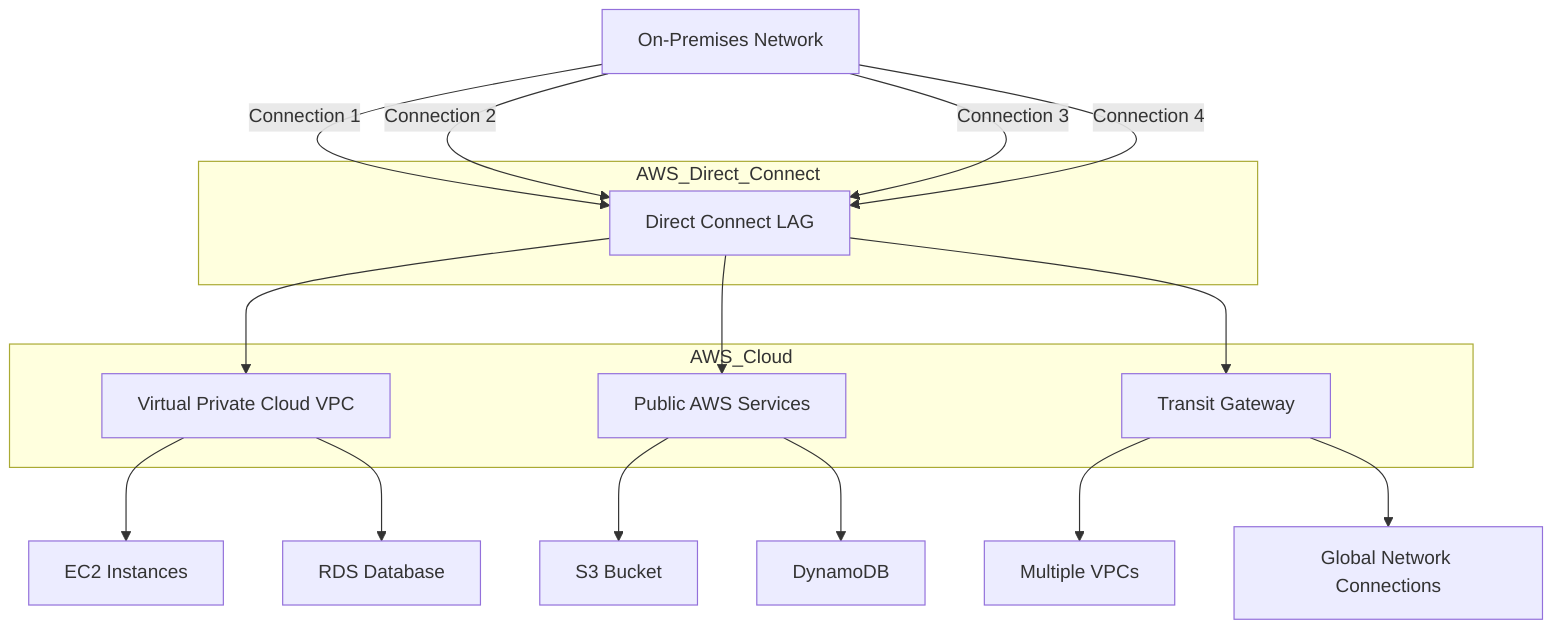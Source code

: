 graph TD
  A[On-Premises Network] --> |Connection 1| B[Direct Connect LAG]
  A --> |Connection 2| B
  A --> |Connection 3| B
  A --> |Connection 4| B
  
  B --> C[Virtual Private Cloud VPC]
  B --> D[Public AWS Services]
  B --> E[Transit Gateway]
  
  subgraph AWS_Direct_Connect
    B
  end
  
  subgraph AWS_Cloud
    C
    D
    E
  end
  
  C --> F[EC2 Instances]
  C --> G[RDS Database]
  D --> H[S3 Bucket]
  D --> I[DynamoDB]
  E --> J[Multiple VPCs]
  E --> K[Global Network Connections]